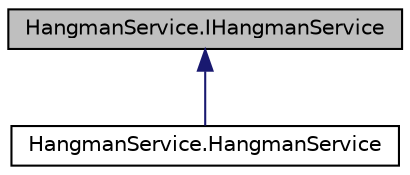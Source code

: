digraph "HangmanService.IHangmanService"
{
  edge [fontname="Helvetica",fontsize="10",labelfontname="Helvetica",labelfontsize="10"];
  node [fontname="Helvetica",fontsize="10",shape=record];
  Node1 [label="HangmanService.IHangmanService",height=0.2,width=0.4,color="black", fillcolor="grey75", style="filled", fontcolor="black"];
  Node1 -> Node2 [dir="back",color="midnightblue",fontsize="10",style="solid",fontname="Helvetica"];
  Node2 [label="HangmanService.HangmanService",height=0.2,width=0.4,color="black", fillcolor="white", style="filled",URL="$classHangmanService_1_1HangmanService.html"];
}
